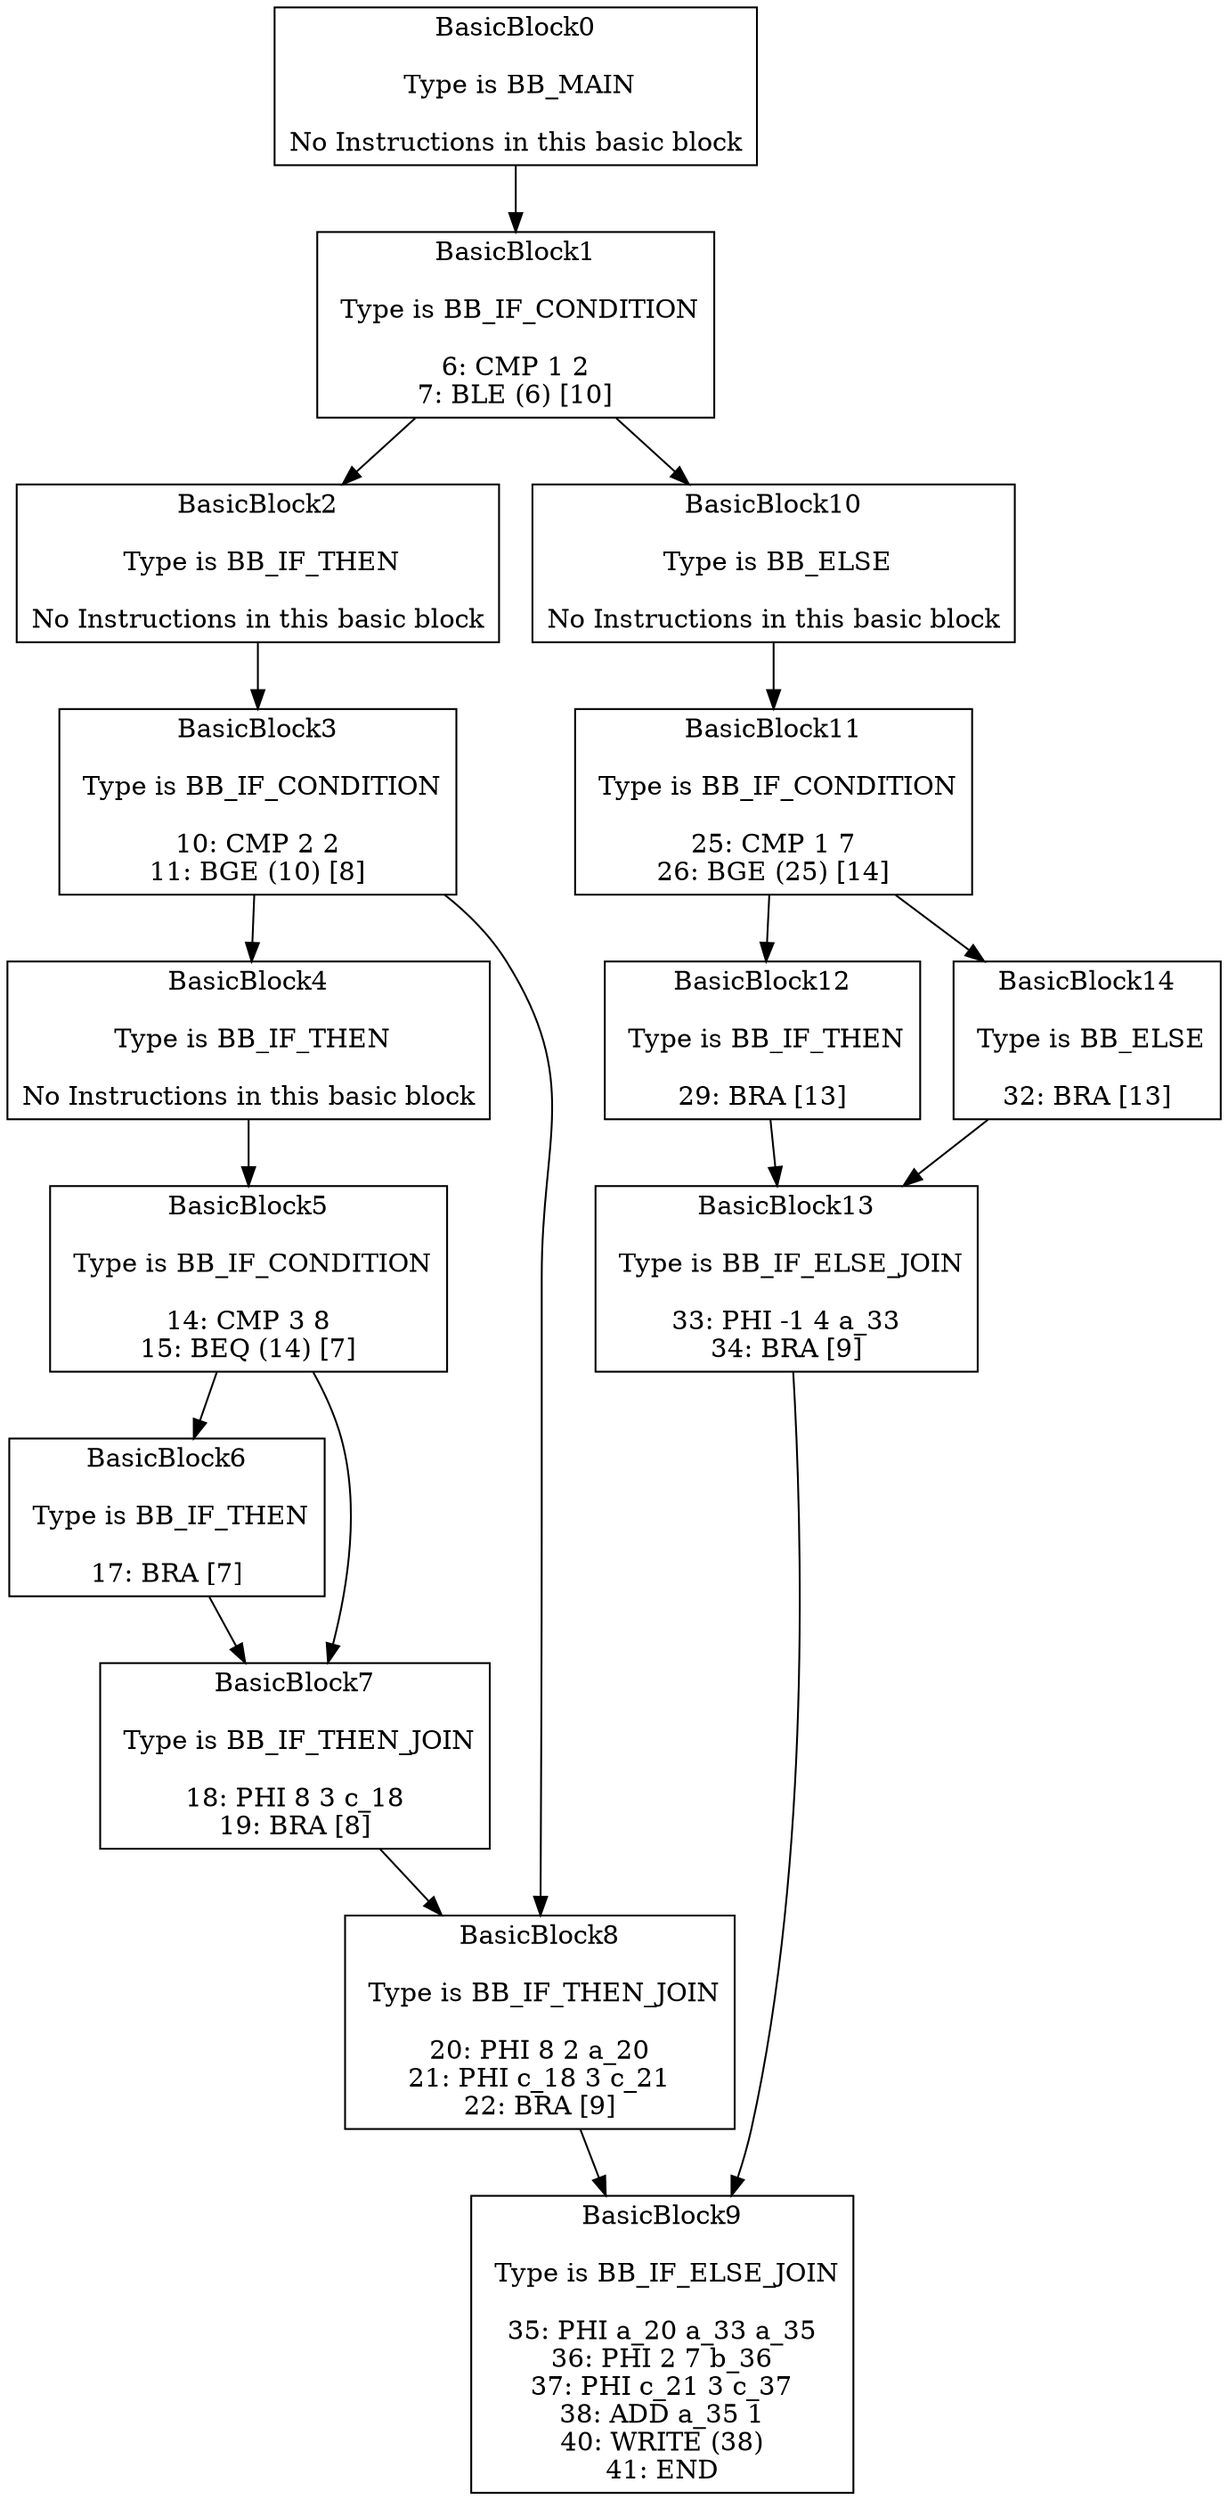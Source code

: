 digraph{
BasicBlock0 -> BasicBlock1
BasicBlock1 -> BasicBlock2
BasicBlock1 -> BasicBlock10
BasicBlock2 -> BasicBlock3
BasicBlock3 -> BasicBlock4
BasicBlock3 -> BasicBlock8
BasicBlock4 -> BasicBlock5
BasicBlock5 -> BasicBlock6
BasicBlock5 -> BasicBlock7
BasicBlock6 -> BasicBlock7
BasicBlock7 -> BasicBlock8
BasicBlock8 -> BasicBlock9
BasicBlock10 -> BasicBlock11
BasicBlock11 -> BasicBlock12
BasicBlock11 -> BasicBlock14
BasicBlock12 -> BasicBlock13
BasicBlock13 -> BasicBlock9
BasicBlock14 -> BasicBlock13
BasicBlock0[shape="box", label="BasicBlock0

 Type is BB_MAIN

No Instructions in this basic block
"]
BasicBlock1[shape="box", label="BasicBlock1

 Type is BB_IF_CONDITION

6: CMP 1 2
7: BLE (6) [10]
"]
BasicBlock2[shape="box", label="BasicBlock2

 Type is BB_IF_THEN

No Instructions in this basic block
"]
BasicBlock3[shape="box", label="BasicBlock3

 Type is BB_IF_CONDITION

10: CMP 2 2
11: BGE (10) [8]
"]
BasicBlock4[shape="box", label="BasicBlock4

 Type is BB_IF_THEN

No Instructions in this basic block
"]
BasicBlock5[shape="box", label="BasicBlock5

 Type is BB_IF_CONDITION

14: CMP 3 8
15: BEQ (14) [7]
"]
BasicBlock6[shape="box", label="BasicBlock6

 Type is BB_IF_THEN

17: BRA [7]
"]
BasicBlock7[shape="box", label="BasicBlock7

 Type is BB_IF_THEN_JOIN

18: PHI 8 3 c_18
19: BRA [8]
"]
BasicBlock8[shape="box", label="BasicBlock8

 Type is BB_IF_THEN_JOIN

20: PHI 8 2 a_20
21: PHI c_18 3 c_21
22: BRA [9]
"]
BasicBlock9[shape="box", label="BasicBlock9

 Type is BB_IF_ELSE_JOIN

35: PHI a_20 a_33 a_35
36: PHI 2 7 b_36
37: PHI c_21 3 c_37
38: ADD a_35 1
40: WRITE (38)
41: END
"]
BasicBlock10[shape="box", label="BasicBlock10

 Type is BB_ELSE

No Instructions in this basic block
"]
BasicBlock11[shape="box", label="BasicBlock11

 Type is BB_IF_CONDITION

25: CMP 1 7
26: BGE (25) [14]
"]
BasicBlock12[shape="box", label="BasicBlock12

 Type is BB_IF_THEN

29: BRA [13]
"]
BasicBlock13[shape="box", label="BasicBlock13

 Type is BB_IF_ELSE_JOIN

33: PHI -1 4 a_33
34: BRA [9]
"]
BasicBlock14[shape="box", label="BasicBlock14

 Type is BB_ELSE

32: BRA [13]
"]
}
